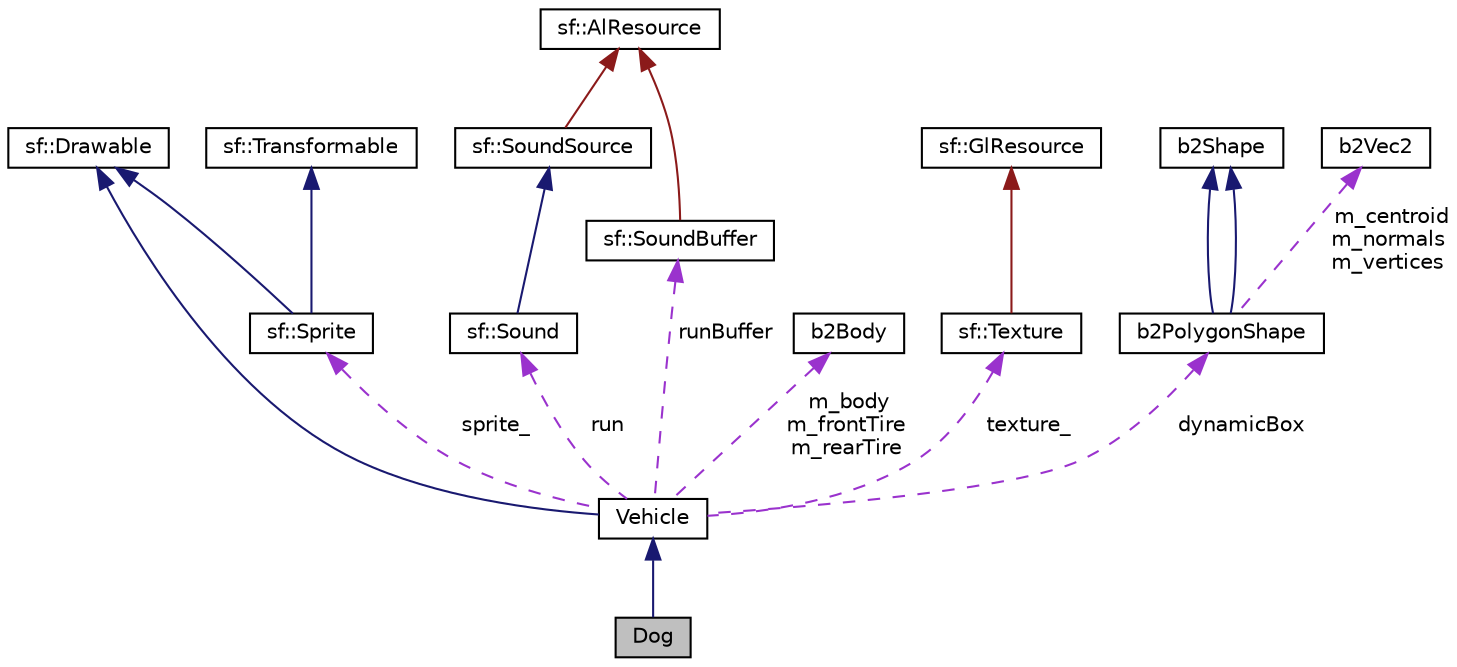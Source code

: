 digraph "Dog"
{
 // LATEX_PDF_SIZE
  edge [fontname="Helvetica",fontsize="10",labelfontname="Helvetica",labelfontsize="10"];
  node [fontname="Helvetica",fontsize="10",shape=record];
  Node1 [label="Dog",height=0.2,width=0.4,color="black", fillcolor="grey75", style="filled", fontcolor="black",tooltip="Class representing a Dog, derived from Vehicle."];
  Node2 -> Node1 [dir="back",color="midnightblue",fontsize="10",style="solid",fontname="Helvetica"];
  Node2 [label="Vehicle",height=0.2,width=0.4,color="black", fillcolor="white", style="filled",URL="$classVehicle.html",tooltip="Class representing a simple vehicle in a 2D physics world using Box2D."];
  Node3 -> Node2 [dir="back",color="midnightblue",fontsize="10",style="solid",fontname="Helvetica"];
  Node3 [label="sf::Drawable",height=0.2,width=0.4,color="black", fillcolor="white", style="filled",URL="$classsf_1_1Drawable.html",tooltip="Abstract base class for objects that can be drawn to a render target."];
  Node4 -> Node2 [dir="back",color="darkorchid3",fontsize="10",style="dashed",label=" run" ,fontname="Helvetica"];
  Node4 [label="sf::Sound",height=0.2,width=0.4,color="black", fillcolor="white", style="filled",URL="$classsf_1_1Sound.html",tooltip="Regular sound that can be played in the audio environment."];
  Node5 -> Node4 [dir="back",color="midnightblue",fontsize="10",style="solid",fontname="Helvetica"];
  Node5 [label="sf::SoundSource",height=0.2,width=0.4,color="black", fillcolor="white", style="filled",URL="$classsf_1_1SoundSource.html",tooltip="Base class defining a sound's properties."];
  Node6 -> Node5 [dir="back",color="firebrick4",fontsize="10",style="solid",fontname="Helvetica"];
  Node6 [label="sf::AlResource",height=0.2,width=0.4,color="black", fillcolor="white", style="filled",URL="$classsf_1_1AlResource.html",tooltip="Base class for classes that require an OpenAL context."];
  Node7 -> Node2 [dir="back",color="darkorchid3",fontsize="10",style="dashed",label=" m_body\nm_frontTire\nm_rearTire" ,fontname="Helvetica"];
  Node7 [label="b2Body",height=0.2,width=0.4,color="black", fillcolor="white", style="filled",URL="$classb2Body.html",tooltip="A rigid body. These are created via b2World::CreateBody."];
  Node8 -> Node2 [dir="back",color="darkorchid3",fontsize="10",style="dashed",label=" texture_" ,fontname="Helvetica"];
  Node8 [label="sf::Texture",height=0.2,width=0.4,color="black", fillcolor="white", style="filled",URL="$classsf_1_1Texture.html",tooltip="Image living on the graphics card that can be used for drawing."];
  Node9 -> Node8 [dir="back",color="firebrick4",fontsize="10",style="solid",fontname="Helvetica"];
  Node9 [label="sf::GlResource",height=0.2,width=0.4,color="black", fillcolor="white", style="filled",URL="$classsf_1_1GlResource.html",tooltip="Base class for classes that require an OpenGL context."];
  Node10 -> Node2 [dir="back",color="darkorchid3",fontsize="10",style="dashed",label=" runBuffer" ,fontname="Helvetica"];
  Node10 [label="sf::SoundBuffer",height=0.2,width=0.4,color="black", fillcolor="white", style="filled",URL="$classsf_1_1SoundBuffer.html",tooltip="Storage for audio samples defining a sound."];
  Node6 -> Node10 [dir="back",color="firebrick4",fontsize="10",style="solid",fontname="Helvetica"];
  Node11 -> Node2 [dir="back",color="darkorchid3",fontsize="10",style="dashed",label=" dynamicBox" ,fontname="Helvetica"];
  Node11 [label="b2PolygonShape",height=0.2,width=0.4,color="black", fillcolor="white", style="filled",URL="$classb2PolygonShape.html",tooltip=" "];
  Node12 -> Node11 [dir="back",color="midnightblue",fontsize="10",style="solid",fontname="Helvetica"];
  Node12 [label="b2Shape",height=0.2,width=0.4,color="black", fillcolor="white", style="filled",URL="$classb2Shape.html",tooltip=" "];
  Node12 -> Node11 [dir="back",color="midnightblue",fontsize="10",style="solid",fontname="Helvetica"];
  Node13 -> Node11 [dir="back",color="darkorchid3",fontsize="10",style="dashed",label=" m_centroid\nm_normals\nm_vertices" ,fontname="Helvetica"];
  Node13 [label="b2Vec2",height=0.2,width=0.4,color="black", fillcolor="white", style="filled",URL="$structb2Vec2.html",tooltip="A 2D column vector."];
  Node14 -> Node2 [dir="back",color="darkorchid3",fontsize="10",style="dashed",label=" sprite_" ,fontname="Helvetica"];
  Node14 [label="sf::Sprite",height=0.2,width=0.4,color="black", fillcolor="white", style="filled",URL="$classsf_1_1Sprite.html",tooltip="Drawable representation of a texture, with its own transformations, color, etc."];
  Node3 -> Node14 [dir="back",color="midnightblue",fontsize="10",style="solid",fontname="Helvetica"];
  Node15 -> Node14 [dir="back",color="midnightblue",fontsize="10",style="solid",fontname="Helvetica"];
  Node15 [label="sf::Transformable",height=0.2,width=0.4,color="black", fillcolor="white", style="filled",URL="$classsf_1_1Transformable.html",tooltip="Decomposed transform defined by a position, a rotation and a scale."];
}
